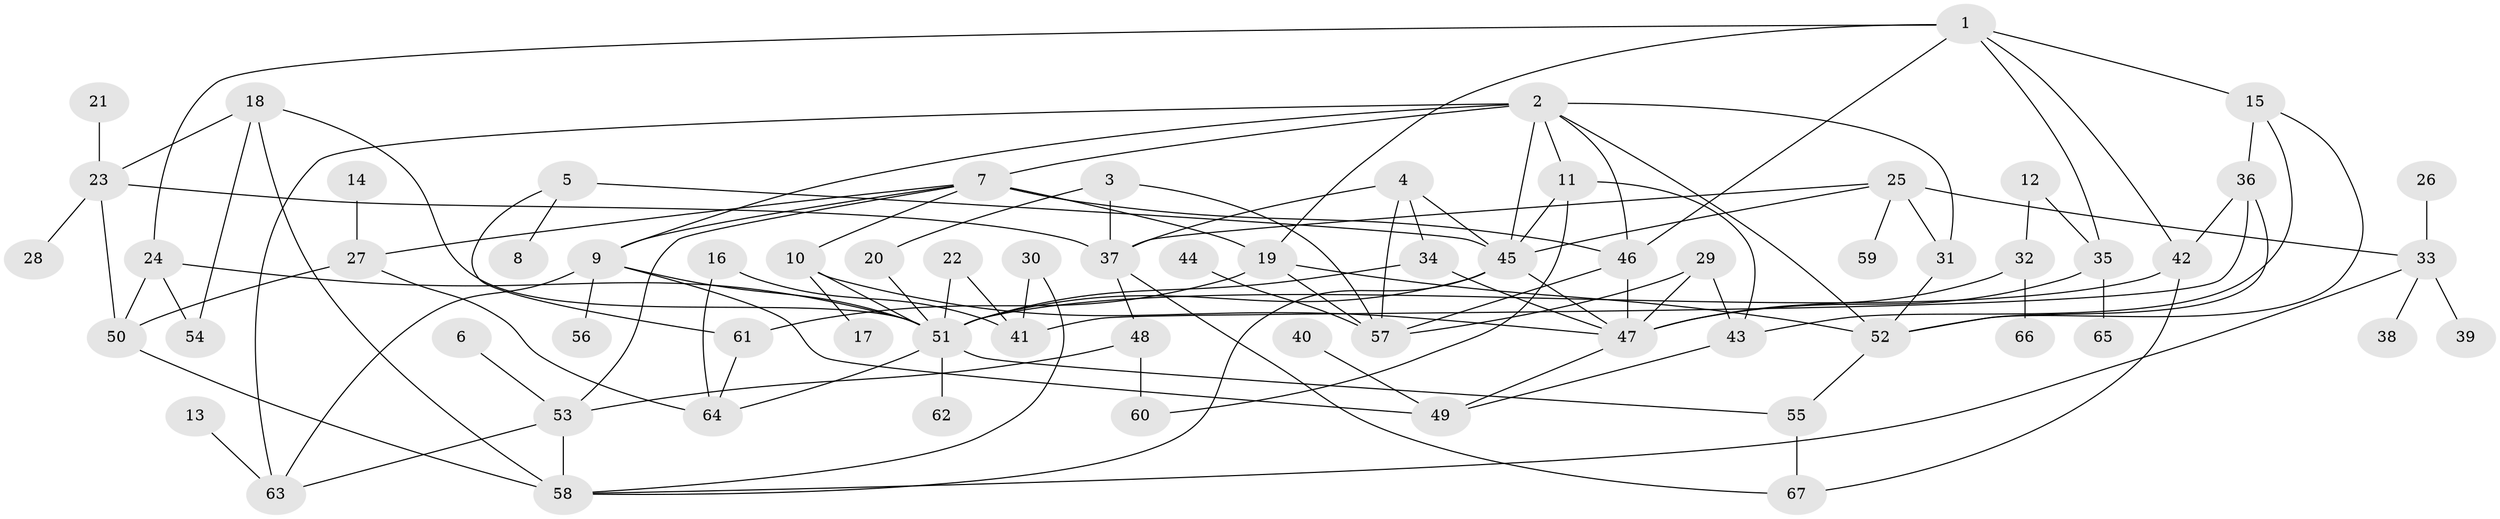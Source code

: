 // original degree distribution, {5: 0.06766917293233082, 3: 0.21052631578947367, 4: 0.15789473684210525, 8: 0.015037593984962405, 6: 0.045112781954887216, 2: 0.2857142857142857, 7: 0.007518796992481203, 1: 0.21052631578947367}
// Generated by graph-tools (version 1.1) at 2025/25/03/09/25 03:25:33]
// undirected, 67 vertices, 117 edges
graph export_dot {
graph [start="1"]
  node [color=gray90,style=filled];
  1;
  2;
  3;
  4;
  5;
  6;
  7;
  8;
  9;
  10;
  11;
  12;
  13;
  14;
  15;
  16;
  17;
  18;
  19;
  20;
  21;
  22;
  23;
  24;
  25;
  26;
  27;
  28;
  29;
  30;
  31;
  32;
  33;
  34;
  35;
  36;
  37;
  38;
  39;
  40;
  41;
  42;
  43;
  44;
  45;
  46;
  47;
  48;
  49;
  50;
  51;
  52;
  53;
  54;
  55;
  56;
  57;
  58;
  59;
  60;
  61;
  62;
  63;
  64;
  65;
  66;
  67;
  1 -- 15 [weight=1.0];
  1 -- 19 [weight=1.0];
  1 -- 24 [weight=1.0];
  1 -- 35 [weight=1.0];
  1 -- 42 [weight=1.0];
  1 -- 46 [weight=1.0];
  2 -- 7 [weight=1.0];
  2 -- 9 [weight=1.0];
  2 -- 11 [weight=1.0];
  2 -- 31 [weight=1.0];
  2 -- 45 [weight=1.0];
  2 -- 46 [weight=1.0];
  2 -- 52 [weight=1.0];
  2 -- 63 [weight=1.0];
  3 -- 20 [weight=1.0];
  3 -- 37 [weight=1.0];
  3 -- 57 [weight=1.0];
  4 -- 34 [weight=1.0];
  4 -- 37 [weight=1.0];
  4 -- 45 [weight=1.0];
  4 -- 57 [weight=1.0];
  5 -- 8 [weight=1.0];
  5 -- 45 [weight=2.0];
  5 -- 61 [weight=1.0];
  6 -- 53 [weight=1.0];
  7 -- 9 [weight=1.0];
  7 -- 10 [weight=1.0];
  7 -- 19 [weight=2.0];
  7 -- 27 [weight=1.0];
  7 -- 46 [weight=1.0];
  7 -- 53 [weight=1.0];
  9 -- 49 [weight=1.0];
  9 -- 51 [weight=1.0];
  9 -- 56 [weight=1.0];
  9 -- 63 [weight=1.0];
  10 -- 17 [weight=1.0];
  10 -- 47 [weight=1.0];
  10 -- 51 [weight=1.0];
  11 -- 43 [weight=1.0];
  11 -- 45 [weight=1.0];
  11 -- 60 [weight=1.0];
  12 -- 32 [weight=1.0];
  12 -- 35 [weight=1.0];
  13 -- 63 [weight=1.0];
  14 -- 27 [weight=1.0];
  15 -- 36 [weight=1.0];
  15 -- 43 [weight=1.0];
  15 -- 52 [weight=1.0];
  16 -- 41 [weight=1.0];
  16 -- 64 [weight=1.0];
  18 -- 23 [weight=1.0];
  18 -- 51 [weight=1.0];
  18 -- 54 [weight=1.0];
  18 -- 58 [weight=2.0];
  19 -- 52 [weight=1.0];
  19 -- 57 [weight=1.0];
  19 -- 61 [weight=1.0];
  20 -- 51 [weight=1.0];
  21 -- 23 [weight=1.0];
  22 -- 41 [weight=1.0];
  22 -- 51 [weight=2.0];
  23 -- 28 [weight=1.0];
  23 -- 37 [weight=1.0];
  23 -- 50 [weight=1.0];
  24 -- 50 [weight=1.0];
  24 -- 51 [weight=2.0];
  24 -- 54 [weight=1.0];
  25 -- 31 [weight=1.0];
  25 -- 33 [weight=1.0];
  25 -- 37 [weight=1.0];
  25 -- 45 [weight=1.0];
  25 -- 59 [weight=1.0];
  26 -- 33 [weight=1.0];
  27 -- 50 [weight=1.0];
  27 -- 64 [weight=1.0];
  29 -- 43 [weight=1.0];
  29 -- 47 [weight=1.0];
  29 -- 57 [weight=1.0];
  30 -- 41 [weight=1.0];
  30 -- 58 [weight=1.0];
  31 -- 52 [weight=1.0];
  32 -- 47 [weight=1.0];
  32 -- 66 [weight=1.0];
  33 -- 38 [weight=1.0];
  33 -- 39 [weight=1.0];
  33 -- 58 [weight=1.0];
  34 -- 47 [weight=1.0];
  34 -- 51 [weight=1.0];
  35 -- 47 [weight=1.0];
  35 -- 65 [weight=1.0];
  36 -- 41 [weight=1.0];
  36 -- 42 [weight=1.0];
  36 -- 52 [weight=1.0];
  37 -- 48 [weight=1.0];
  37 -- 67 [weight=1.0];
  40 -- 49 [weight=1.0];
  42 -- 51 [weight=1.0];
  42 -- 67 [weight=1.0];
  43 -- 49 [weight=1.0];
  44 -- 57 [weight=1.0];
  45 -- 47 [weight=1.0];
  45 -- 51 [weight=1.0];
  45 -- 58 [weight=1.0];
  46 -- 47 [weight=1.0];
  46 -- 57 [weight=1.0];
  47 -- 49 [weight=1.0];
  48 -- 53 [weight=1.0];
  48 -- 60 [weight=1.0];
  50 -- 58 [weight=1.0];
  51 -- 55 [weight=1.0];
  51 -- 62 [weight=1.0];
  51 -- 64 [weight=1.0];
  52 -- 55 [weight=1.0];
  53 -- 58 [weight=1.0];
  53 -- 63 [weight=1.0];
  55 -- 67 [weight=1.0];
  61 -- 64 [weight=1.0];
}
